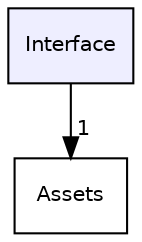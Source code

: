 digraph "Interface" {
  compound=true
  node [ fontsize="10", fontname="Helvetica"];
  edge [ labelfontsize="10", labelfontname="Helvetica"];
  dir_b7263c2df3abed61e1897d5e9e534860 [shape=box, label="Interface", style="filled", fillcolor="#eeeeff", pencolor="black", URL="dir_b7263c2df3abed61e1897d5e9e534860.html"];
  dir_84bbf7b3c7f28a5a18725745e1505219 [shape=box label="Assets" URL="dir_84bbf7b3c7f28a5a18725745e1505219.html"];
  dir_b7263c2df3abed61e1897d5e9e534860->dir_84bbf7b3c7f28a5a18725745e1505219 [headlabel="1", labeldistance=1.5 headhref="dir_000005_000000.html"];
}
